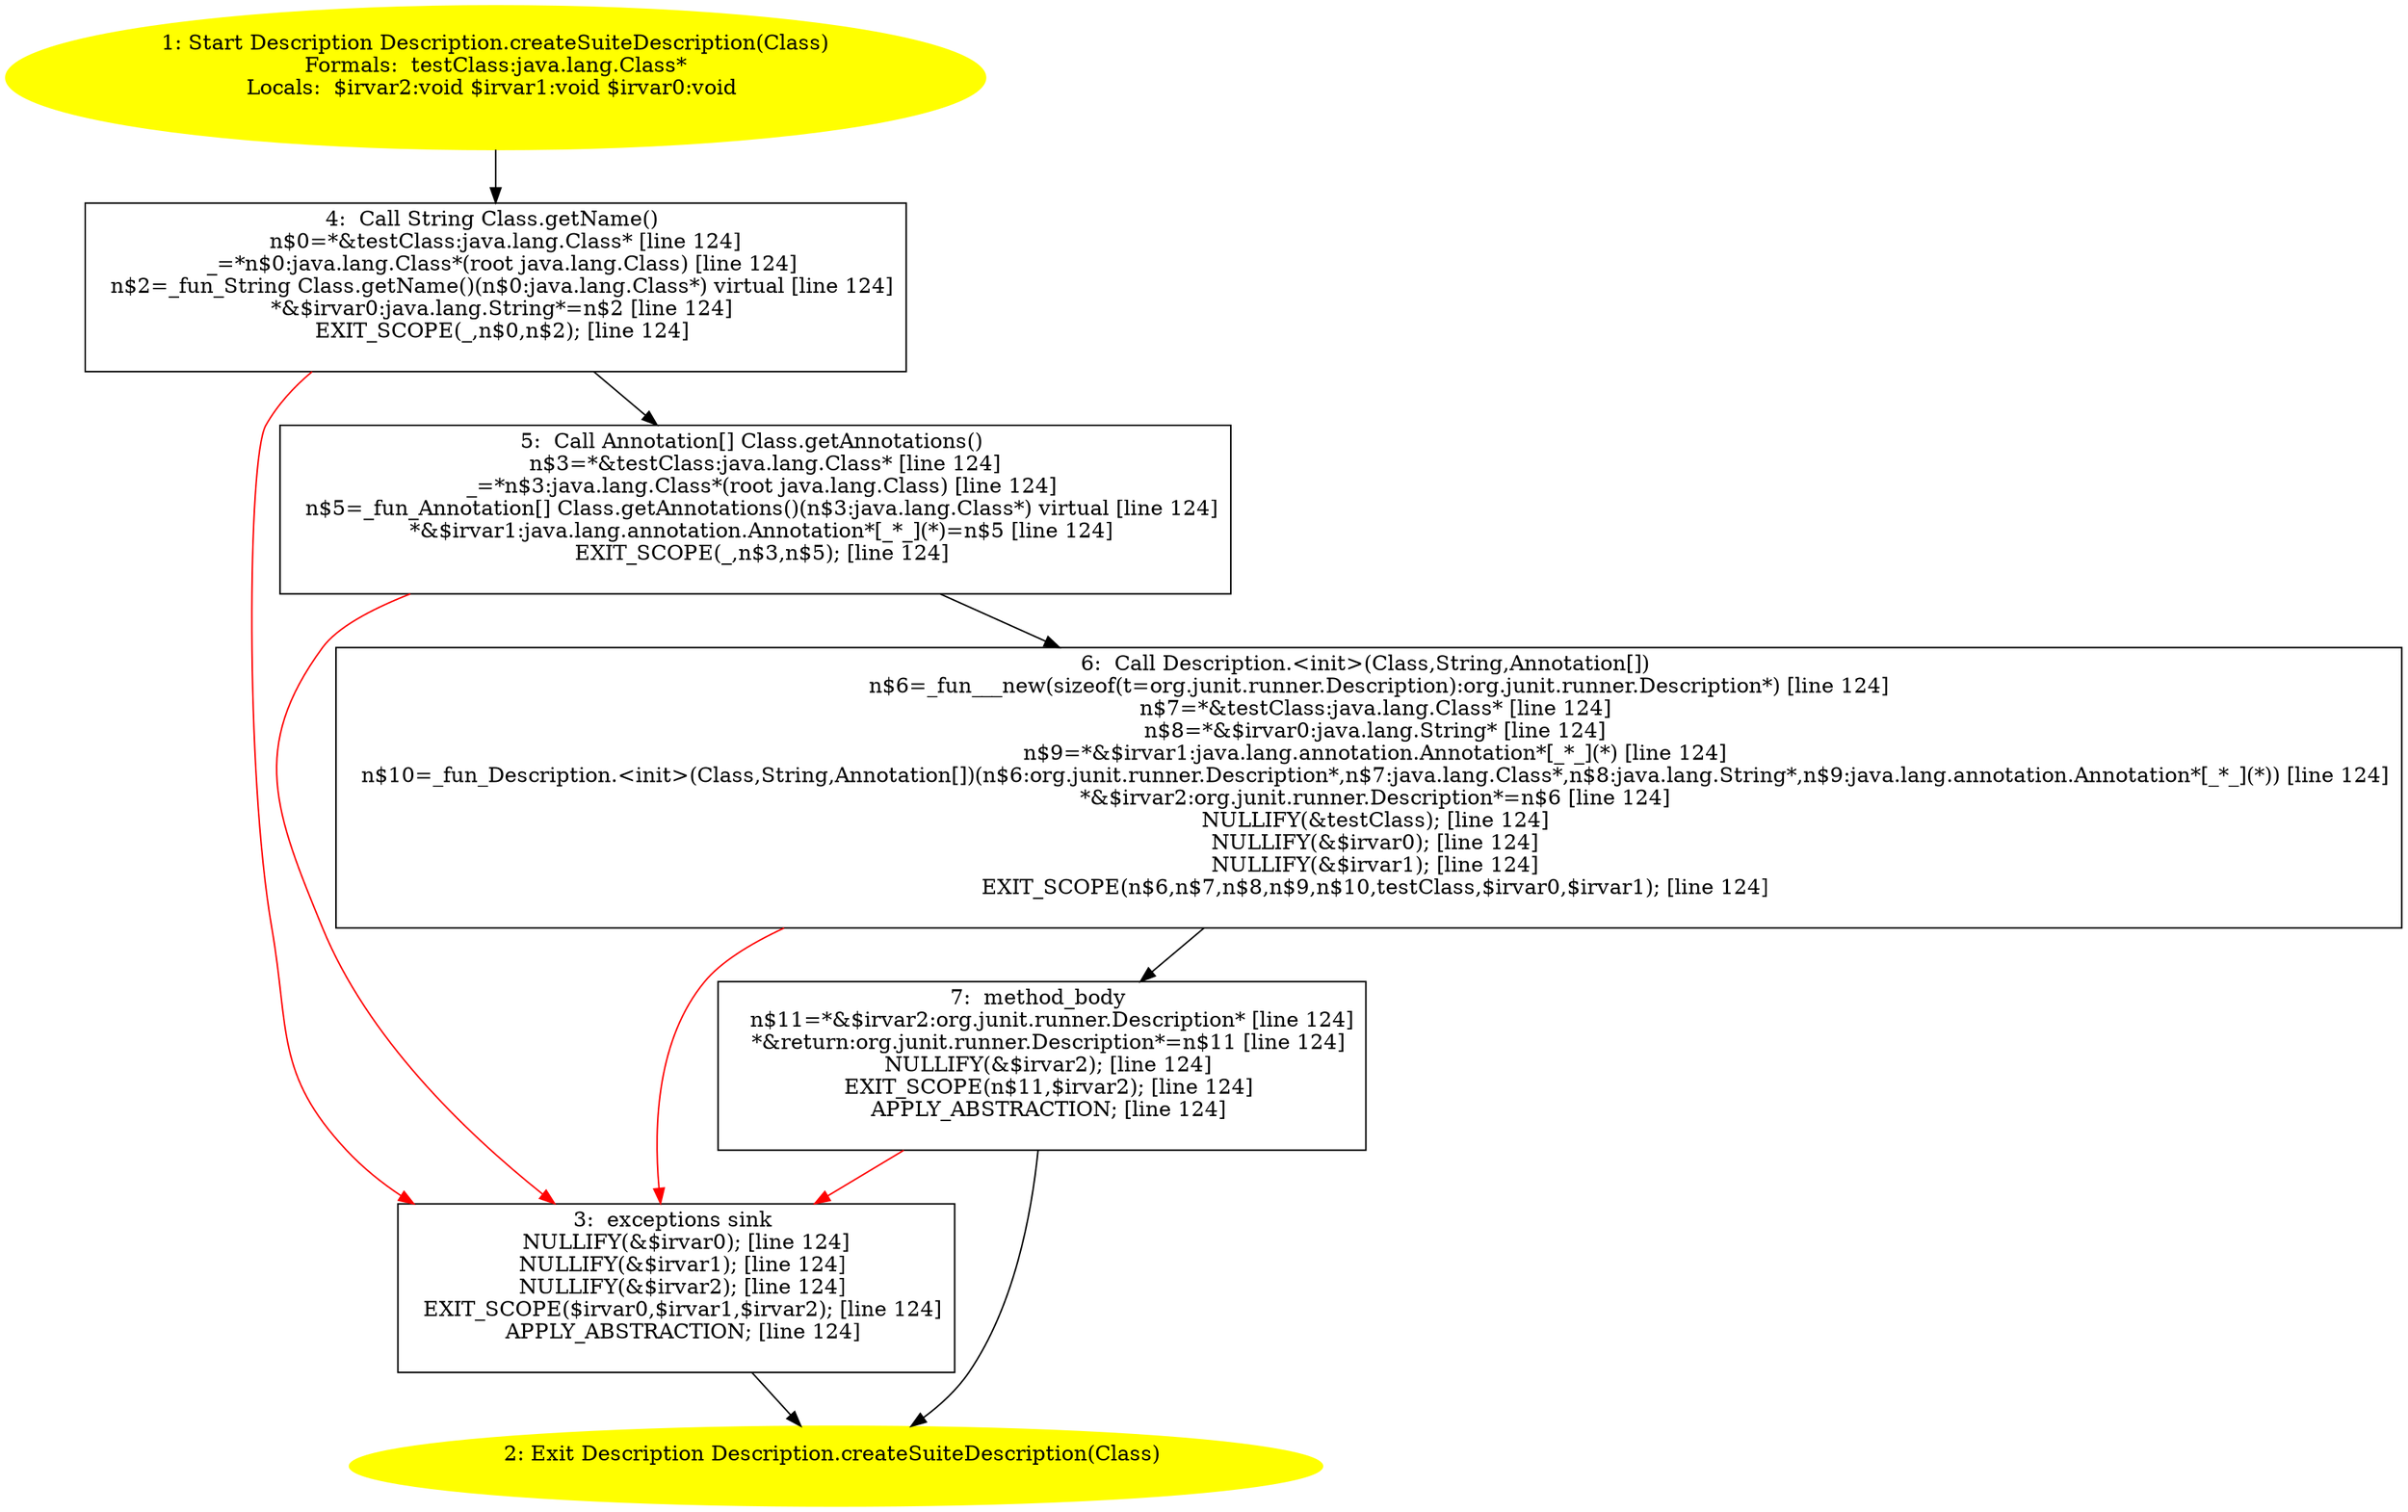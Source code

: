 /* @generated */
digraph cfg {
"org.junit.runner.Description.createSuiteDescription(java.lang.Class):org.junit.runner.Description.8040f2b3a35e7618d5feb3b645b0bf31_1" [label="1: Start Description Description.createSuiteDescription(Class)\nFormals:  testClass:java.lang.Class*\nLocals:  $irvar2:void $irvar1:void $irvar0:void \n  " color=yellow style=filled]
	

	 "org.junit.runner.Description.createSuiteDescription(java.lang.Class):org.junit.runner.Description.8040f2b3a35e7618d5feb3b645b0bf31_1" -> "org.junit.runner.Description.createSuiteDescription(java.lang.Class):org.junit.runner.Description.8040f2b3a35e7618d5feb3b645b0bf31_4" ;
"org.junit.runner.Description.createSuiteDescription(java.lang.Class):org.junit.runner.Description.8040f2b3a35e7618d5feb3b645b0bf31_2" [label="2: Exit Description Description.createSuiteDescription(Class) \n  " color=yellow style=filled]
	

"org.junit.runner.Description.createSuiteDescription(java.lang.Class):org.junit.runner.Description.8040f2b3a35e7618d5feb3b645b0bf31_3" [label="3:  exceptions sink \n   NULLIFY(&$irvar0); [line 124]\n  NULLIFY(&$irvar1); [line 124]\n  NULLIFY(&$irvar2); [line 124]\n  EXIT_SCOPE($irvar0,$irvar1,$irvar2); [line 124]\n  APPLY_ABSTRACTION; [line 124]\n " shape="box"]
	

	 "org.junit.runner.Description.createSuiteDescription(java.lang.Class):org.junit.runner.Description.8040f2b3a35e7618d5feb3b645b0bf31_3" -> "org.junit.runner.Description.createSuiteDescription(java.lang.Class):org.junit.runner.Description.8040f2b3a35e7618d5feb3b645b0bf31_2" ;
"org.junit.runner.Description.createSuiteDescription(java.lang.Class):org.junit.runner.Description.8040f2b3a35e7618d5feb3b645b0bf31_4" [label="4:  Call String Class.getName() \n   n$0=*&testClass:java.lang.Class* [line 124]\n  _=*n$0:java.lang.Class*(root java.lang.Class) [line 124]\n  n$2=_fun_String Class.getName()(n$0:java.lang.Class*) virtual [line 124]\n  *&$irvar0:java.lang.String*=n$2 [line 124]\n  EXIT_SCOPE(_,n$0,n$2); [line 124]\n " shape="box"]
	

	 "org.junit.runner.Description.createSuiteDescription(java.lang.Class):org.junit.runner.Description.8040f2b3a35e7618d5feb3b645b0bf31_4" -> "org.junit.runner.Description.createSuiteDescription(java.lang.Class):org.junit.runner.Description.8040f2b3a35e7618d5feb3b645b0bf31_5" ;
	 "org.junit.runner.Description.createSuiteDescription(java.lang.Class):org.junit.runner.Description.8040f2b3a35e7618d5feb3b645b0bf31_4" -> "org.junit.runner.Description.createSuiteDescription(java.lang.Class):org.junit.runner.Description.8040f2b3a35e7618d5feb3b645b0bf31_3" [color="red" ];
"org.junit.runner.Description.createSuiteDescription(java.lang.Class):org.junit.runner.Description.8040f2b3a35e7618d5feb3b645b0bf31_5" [label="5:  Call Annotation[] Class.getAnnotations() \n   n$3=*&testClass:java.lang.Class* [line 124]\n  _=*n$3:java.lang.Class*(root java.lang.Class) [line 124]\n  n$5=_fun_Annotation[] Class.getAnnotations()(n$3:java.lang.Class*) virtual [line 124]\n  *&$irvar1:java.lang.annotation.Annotation*[_*_](*)=n$5 [line 124]\n  EXIT_SCOPE(_,n$3,n$5); [line 124]\n " shape="box"]
	

	 "org.junit.runner.Description.createSuiteDescription(java.lang.Class):org.junit.runner.Description.8040f2b3a35e7618d5feb3b645b0bf31_5" -> "org.junit.runner.Description.createSuiteDescription(java.lang.Class):org.junit.runner.Description.8040f2b3a35e7618d5feb3b645b0bf31_6" ;
	 "org.junit.runner.Description.createSuiteDescription(java.lang.Class):org.junit.runner.Description.8040f2b3a35e7618d5feb3b645b0bf31_5" -> "org.junit.runner.Description.createSuiteDescription(java.lang.Class):org.junit.runner.Description.8040f2b3a35e7618d5feb3b645b0bf31_3" [color="red" ];
"org.junit.runner.Description.createSuiteDescription(java.lang.Class):org.junit.runner.Description.8040f2b3a35e7618d5feb3b645b0bf31_6" [label="6:  Call Description.<init>(Class,String,Annotation[]) \n   n$6=_fun___new(sizeof(t=org.junit.runner.Description):org.junit.runner.Description*) [line 124]\n  n$7=*&testClass:java.lang.Class* [line 124]\n  n$8=*&$irvar0:java.lang.String* [line 124]\n  n$9=*&$irvar1:java.lang.annotation.Annotation*[_*_](*) [line 124]\n  n$10=_fun_Description.<init>(Class,String,Annotation[])(n$6:org.junit.runner.Description*,n$7:java.lang.Class*,n$8:java.lang.String*,n$9:java.lang.annotation.Annotation*[_*_](*)) [line 124]\n  *&$irvar2:org.junit.runner.Description*=n$6 [line 124]\n  NULLIFY(&testClass); [line 124]\n  NULLIFY(&$irvar0); [line 124]\n  NULLIFY(&$irvar1); [line 124]\n  EXIT_SCOPE(n$6,n$7,n$8,n$9,n$10,testClass,$irvar0,$irvar1); [line 124]\n " shape="box"]
	

	 "org.junit.runner.Description.createSuiteDescription(java.lang.Class):org.junit.runner.Description.8040f2b3a35e7618d5feb3b645b0bf31_6" -> "org.junit.runner.Description.createSuiteDescription(java.lang.Class):org.junit.runner.Description.8040f2b3a35e7618d5feb3b645b0bf31_7" ;
	 "org.junit.runner.Description.createSuiteDescription(java.lang.Class):org.junit.runner.Description.8040f2b3a35e7618d5feb3b645b0bf31_6" -> "org.junit.runner.Description.createSuiteDescription(java.lang.Class):org.junit.runner.Description.8040f2b3a35e7618d5feb3b645b0bf31_3" [color="red" ];
"org.junit.runner.Description.createSuiteDescription(java.lang.Class):org.junit.runner.Description.8040f2b3a35e7618d5feb3b645b0bf31_7" [label="7:  method_body \n   n$11=*&$irvar2:org.junit.runner.Description* [line 124]\n  *&return:org.junit.runner.Description*=n$11 [line 124]\n  NULLIFY(&$irvar2); [line 124]\n  EXIT_SCOPE(n$11,$irvar2); [line 124]\n  APPLY_ABSTRACTION; [line 124]\n " shape="box"]
	

	 "org.junit.runner.Description.createSuiteDescription(java.lang.Class):org.junit.runner.Description.8040f2b3a35e7618d5feb3b645b0bf31_7" -> "org.junit.runner.Description.createSuiteDescription(java.lang.Class):org.junit.runner.Description.8040f2b3a35e7618d5feb3b645b0bf31_2" ;
	 "org.junit.runner.Description.createSuiteDescription(java.lang.Class):org.junit.runner.Description.8040f2b3a35e7618d5feb3b645b0bf31_7" -> "org.junit.runner.Description.createSuiteDescription(java.lang.Class):org.junit.runner.Description.8040f2b3a35e7618d5feb3b645b0bf31_3" [color="red" ];
}
